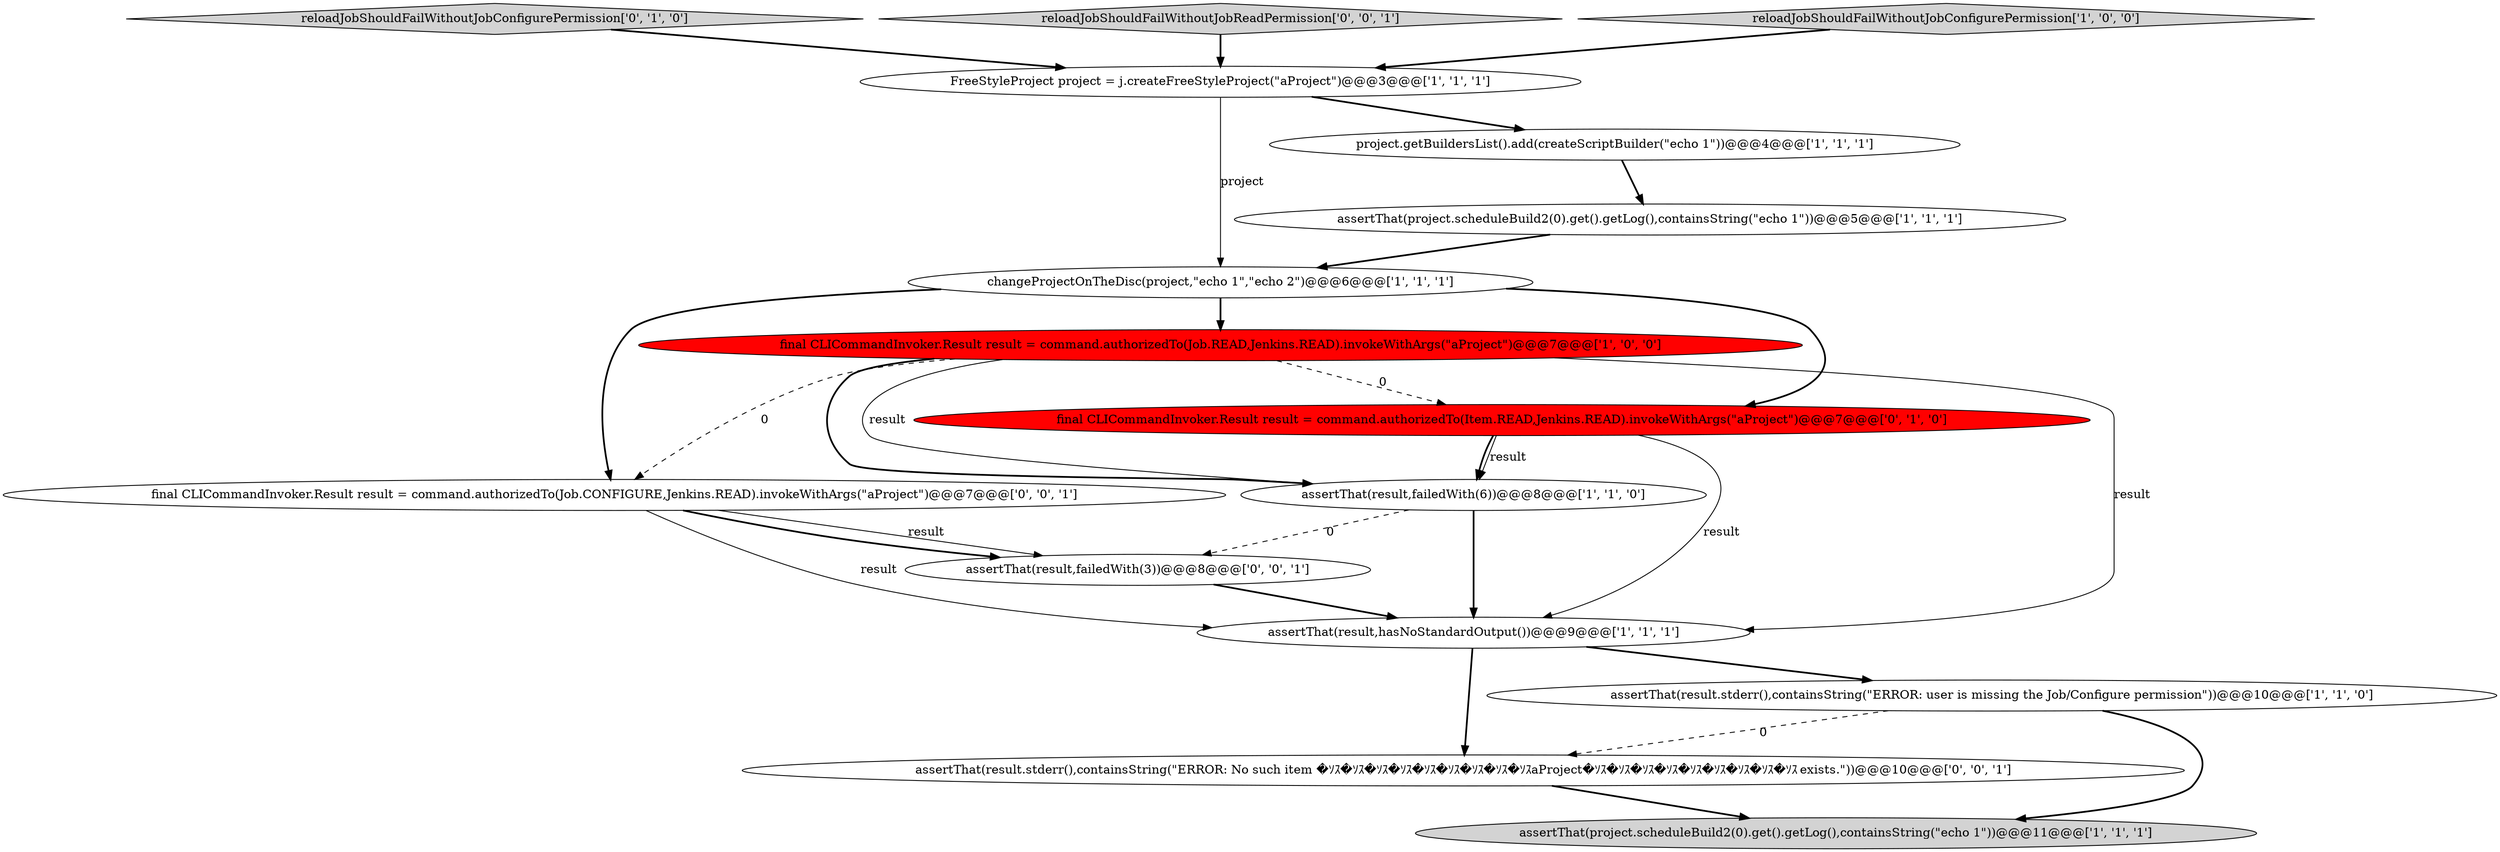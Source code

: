 digraph {
1 [style = filled, label = "changeProjectOnTheDisc(project,\"echo 1\",\"echo 2\")@@@6@@@['1', '1', '1']", fillcolor = white, shape = ellipse image = "AAA0AAABBB1BBB"];
13 [style = filled, label = "final CLICommandInvoker.Result result = command.authorizedTo(Job.CONFIGURE,Jenkins.READ).invokeWithArgs(\"aProject\")@@@7@@@['0', '0', '1']", fillcolor = white, shape = ellipse image = "AAA0AAABBB3BBB"];
9 [style = filled, label = "assertThat(project.scheduleBuild2(0).get().getLog(),containsString(\"echo 1\"))@@@11@@@['1', '1', '1']", fillcolor = lightgray, shape = ellipse image = "AAA0AAABBB1BBB"];
10 [style = filled, label = "reloadJobShouldFailWithoutJobConfigurePermission['0', '1', '0']", fillcolor = lightgray, shape = diamond image = "AAA0AAABBB2BBB"];
8 [style = filled, label = "assertThat(result,hasNoStandardOutput())@@@9@@@['1', '1', '1']", fillcolor = white, shape = ellipse image = "AAA0AAABBB1BBB"];
15 [style = filled, label = "assertThat(result.stderr(),containsString(\"ERROR: No such item �ｿｽ�ｿｽ�ｿｽ�ｿｽ�ｿｽ�ｿｽ�ｿｽ�ｿｽ�ｿｽaProject�ｿｽ�ｿｽ�ｿｽ�ｿｽ�ｿｽ�ｿｽ�ｿｽ�ｿｽ�ｿｽ exists.\"))@@@10@@@['0', '0', '1']", fillcolor = white, shape = ellipse image = "AAA0AAABBB3BBB"];
3 [style = filled, label = "project.getBuildersList().add(createScriptBuilder(\"echo 1\"))@@@4@@@['1', '1', '1']", fillcolor = white, shape = ellipse image = "AAA0AAABBB1BBB"];
6 [style = filled, label = "final CLICommandInvoker.Result result = command.authorizedTo(Job.READ,Jenkins.READ).invokeWithArgs(\"aProject\")@@@7@@@['1', '0', '0']", fillcolor = red, shape = ellipse image = "AAA1AAABBB1BBB"];
14 [style = filled, label = "reloadJobShouldFailWithoutJobReadPermission['0', '0', '1']", fillcolor = lightgray, shape = diamond image = "AAA0AAABBB3BBB"];
5 [style = filled, label = "reloadJobShouldFailWithoutJobConfigurePermission['1', '0', '0']", fillcolor = lightgray, shape = diamond image = "AAA0AAABBB1BBB"];
7 [style = filled, label = "FreeStyleProject project = j.createFreeStyleProject(\"aProject\")@@@3@@@['1', '1', '1']", fillcolor = white, shape = ellipse image = "AAA0AAABBB1BBB"];
0 [style = filled, label = "assertThat(result.stderr(),containsString(\"ERROR: user is missing the Job/Configure permission\"))@@@10@@@['1', '1', '0']", fillcolor = white, shape = ellipse image = "AAA0AAABBB1BBB"];
12 [style = filled, label = "assertThat(result,failedWith(3))@@@8@@@['0', '0', '1']", fillcolor = white, shape = ellipse image = "AAA0AAABBB3BBB"];
11 [style = filled, label = "final CLICommandInvoker.Result result = command.authorizedTo(Item.READ,Jenkins.READ).invokeWithArgs(\"aProject\")@@@7@@@['0', '1', '0']", fillcolor = red, shape = ellipse image = "AAA1AAABBB2BBB"];
2 [style = filled, label = "assertThat(result,failedWith(6))@@@8@@@['1', '1', '0']", fillcolor = white, shape = ellipse image = "AAA0AAABBB1BBB"];
4 [style = filled, label = "assertThat(project.scheduleBuild2(0).get().getLog(),containsString(\"echo 1\"))@@@5@@@['1', '1', '1']", fillcolor = white, shape = ellipse image = "AAA0AAABBB1BBB"];
0->9 [style = bold, label=""];
13->8 [style = solid, label="result"];
8->15 [style = bold, label=""];
13->12 [style = solid, label="result"];
11->8 [style = solid, label="result"];
11->2 [style = solid, label="result"];
6->11 [style = dashed, label="0"];
6->8 [style = solid, label="result"];
0->15 [style = dashed, label="0"];
3->4 [style = bold, label=""];
10->7 [style = bold, label=""];
1->13 [style = bold, label=""];
11->2 [style = bold, label=""];
7->3 [style = bold, label=""];
1->11 [style = bold, label=""];
14->7 [style = bold, label=""];
6->2 [style = bold, label=""];
8->0 [style = bold, label=""];
2->12 [style = dashed, label="0"];
1->6 [style = bold, label=""];
13->12 [style = bold, label=""];
6->13 [style = dashed, label="0"];
15->9 [style = bold, label=""];
12->8 [style = bold, label=""];
7->1 [style = solid, label="project"];
5->7 [style = bold, label=""];
4->1 [style = bold, label=""];
6->2 [style = solid, label="result"];
2->8 [style = bold, label=""];
}
